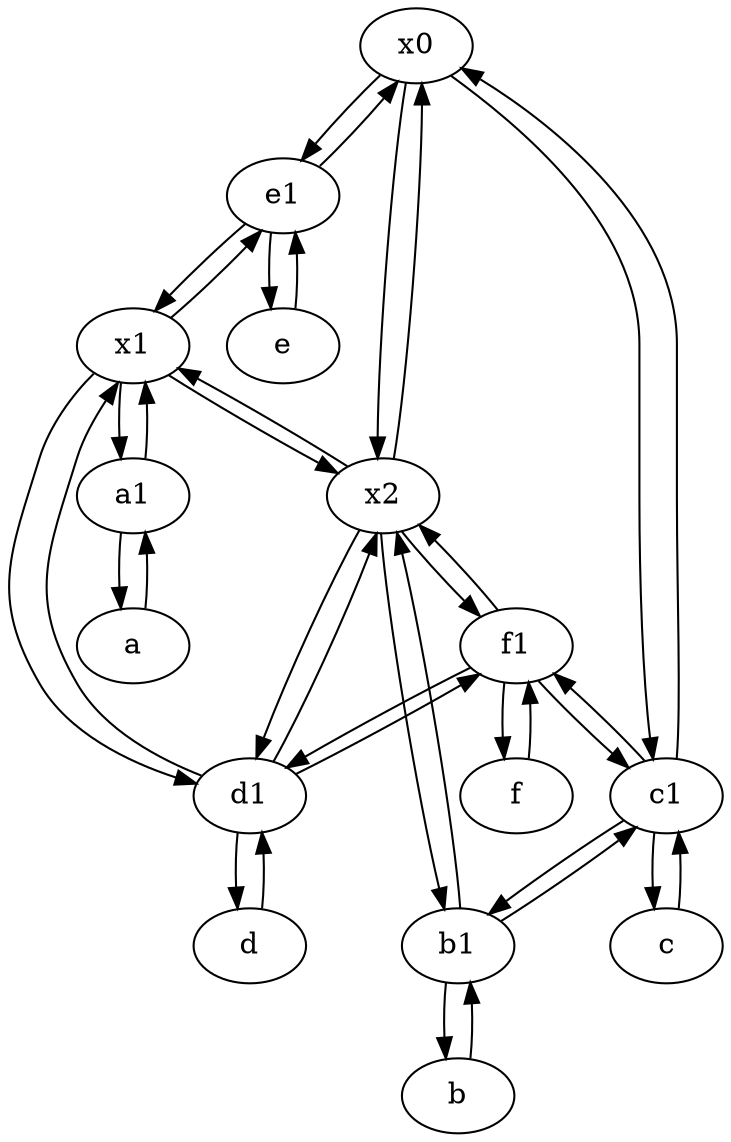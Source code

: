 digraph  {
	x0;
	b1 [pos="45,20!"];
	a [pos="40,10!"];
	e1 [pos="25,45!"];
	b [pos="50,20!"];
	d [pos="20,30!"];
	e [pos="30,50!"];
	x2;
	d1 [pos="25,30!"];
	c [pos="20,10!"];
	c1 [pos="30,15!"];
	a1 [pos="40,15!"];
	x1;
	f1;
	f [pos="15,45!"];
	c1 -> f1;
	e1 -> e;
	e -> e1;
	d -> d1;
	a -> a1;
	f1 -> f;
	c1 -> b1;
	x0 -> x2;
	x1 -> a1;
	b1 -> x2;
	c1 -> c;
	b -> b1;
	c1 -> x0;
	d1 -> x1;
	f -> f1;
	x1 -> e1;
	f1 -> d1;
	x0 -> e1;
	f1 -> c1;
	a1 -> x1;
	x2 -> b1;
	x0 -> c1;
	e1 -> x1;
	c -> c1;
	e1 -> x0;
	x2 -> x1;
	x1 -> x2;
	x2 -> f1;
	d1 -> x2;
	a1 -> a;
	x2 -> d1;
	f1 -> x2;
	b1 -> b;
	d1 -> f1;
	d1 -> d;
	x2 -> x0;
	x1 -> d1;
	b1 -> c1;

	}